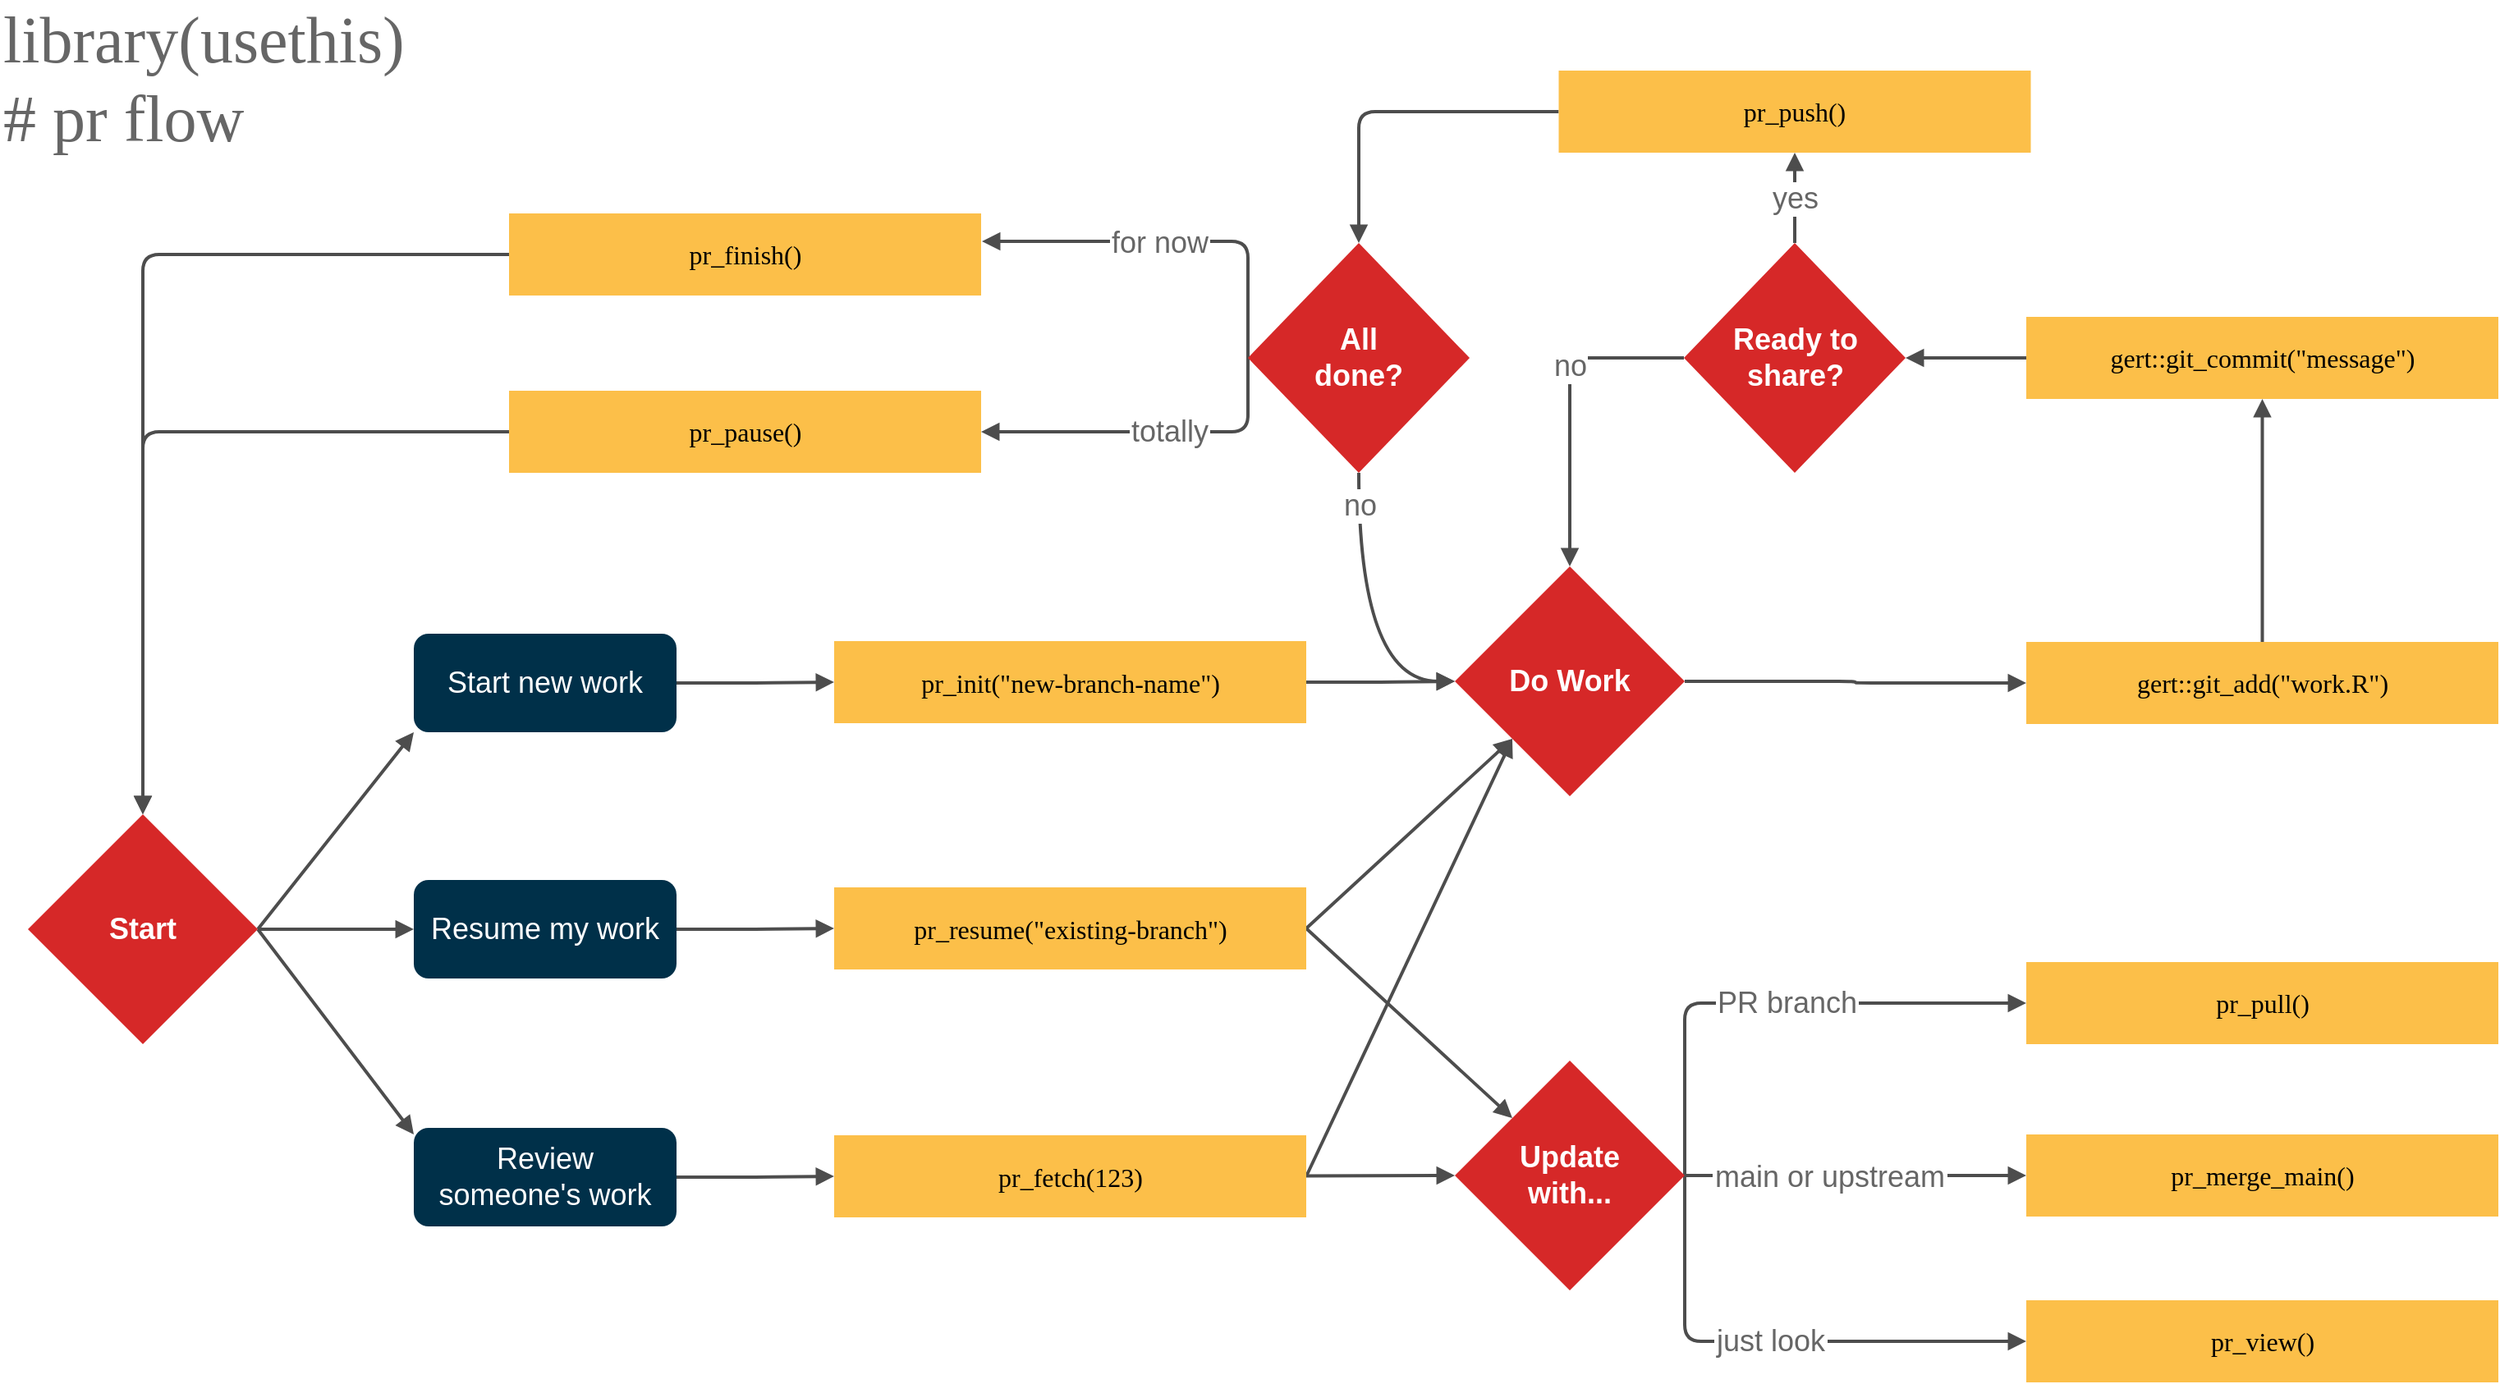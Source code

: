 <mxfile version="14.7.10" type="device"><diagram id="C5RBs43oDa-KdzZeNtuy" name="Page-1"><mxGraphModel dx="1661" dy="1473" grid="1" gridSize="18" guides="1" tooltips="1" connect="1" arrows="1" fold="1" page="1" pageScale="1" pageWidth="1600" pageHeight="900" math="0" shadow="0"><root><mxCell id="WIyWlLk6GJQsqaUBKTNV-0"/><mxCell id="WIyWlLk6GJQsqaUBKTNV-1" parent="WIyWlLk6GJQsqaUBKTNV-0"/><mxCell id="kXnddVu0CnXyLoXX3xA2-21" style="rounded=1;sketch=0;orthogonalLoop=1;jettySize=auto;html=1;entryX=0;entryY=1;entryDx=0;entryDy=0;fontFamily=Helvetica;fontSize=18;fontColor=#FFFFFF;strokeColor=#4D4D4D;strokeWidth=2;endArrow=block;endFill=1;exitX=1;exitY=0.5;exitDx=0;exitDy=0;" edge="1" parent="WIyWlLk6GJQsqaUBKTNV-1" source="kXnddVu0CnXyLoXX3xA2-0" target="kXnddVu0CnXyLoXX3xA2-2"><mxGeometry relative="1" as="geometry"/></mxCell><mxCell id="kXnddVu0CnXyLoXX3xA2-24" style="edgeStyle=orthogonalEdgeStyle;curved=0;sketch=0;orthogonalLoop=1;jettySize=auto;html=1;entryX=0;entryY=0.5;entryDx=0;entryDy=0;fontSize=18;fontColor=#FFFFFF;endArrow=block;endFill=1;strokeColor=#4D4D4D;strokeWidth=2;" edge="1" parent="WIyWlLk6GJQsqaUBKTNV-1" source="kXnddVu0CnXyLoXX3xA2-0" target="kXnddVu0CnXyLoXX3xA2-3"><mxGeometry relative="1" as="geometry"/></mxCell><mxCell id="kXnddVu0CnXyLoXX3xA2-25" style="sketch=0;orthogonalLoop=1;jettySize=auto;html=1;fontSize=18;fontColor=#FFFFFF;endArrow=block;endFill=1;strokeColor=#4D4D4D;strokeWidth=2;exitX=1;exitY=0.5;exitDx=0;exitDy=0;" edge="1" parent="WIyWlLk6GJQsqaUBKTNV-1" source="kXnddVu0CnXyLoXX3xA2-0"><mxGeometry relative="1" as="geometry"><mxPoint x="289" y="720" as="targetPoint"/></mxGeometry></mxCell><object label="Start" type="start" key="start" id="kXnddVu0CnXyLoXX3xA2-0"><mxCell style="rhombus;whiteSpace=wrap;html=1;rounded=0;sketch=0;strokeColor=none;fillColor=#D62828;fontSize=18;fontStyle=1;fontColor=#FFFFFF;" vertex="1" parent="WIyWlLk6GJQsqaUBKTNV-1"><mxGeometry x="54" y="525" width="140" height="140" as="geometry"/></mxCell></object><mxCell id="kXnddVu0CnXyLoXX3xA2-28" style="edgeStyle=orthogonalEdgeStyle;curved=0;sketch=0;orthogonalLoop=1;jettySize=auto;html=1;entryX=0;entryY=0.5;entryDx=0;entryDy=0;fontSize=18;fontColor=#FFFFFF;endArrow=block;endFill=1;strokeColor=#4D4D4D;strokeWidth=2;" edge="1" parent="WIyWlLk6GJQsqaUBKTNV-1" source="kXnddVu0CnXyLoXX3xA2-2" target="kXnddVu0CnXyLoXX3xA2-6"><mxGeometry relative="1" as="geometry"/></mxCell><object label="Start new work" type="decision" key="start-new-work" id="kXnddVu0CnXyLoXX3xA2-2"><mxCell style="rounded=1;whiteSpace=wrap;html=1;sketch=0;strokeColor=none;fillColor=#003049;fontFamily=Helvetica;fontColor=#FFFFFF;fontStyle=0;fontSize=18;spacingLeft=5;spacingRight=5;" vertex="1" parent="WIyWlLk6GJQsqaUBKTNV-1"><mxGeometry x="289" y="415" width="160" height="60" as="geometry"/></mxCell></object><mxCell id="kXnddVu0CnXyLoXX3xA2-27" style="edgeStyle=orthogonalEdgeStyle;curved=0;sketch=0;orthogonalLoop=1;jettySize=auto;html=1;entryX=0;entryY=0.5;entryDx=0;entryDy=0;fontSize=18;fontColor=#FFFFFF;endArrow=block;endFill=1;strokeColor=#4D4D4D;strokeWidth=2;" edge="1" parent="WIyWlLk6GJQsqaUBKTNV-1" source="kXnddVu0CnXyLoXX3xA2-3" target="kXnddVu0CnXyLoXX3xA2-5"><mxGeometry relative="1" as="geometry"/></mxCell><object label="Resume my work" key="resume-my-work" id="kXnddVu0CnXyLoXX3xA2-3"><mxCell style="rounded=1;whiteSpace=wrap;html=1;sketch=0;fontSize=18;fontColor=#FFFFFF;fontStyle=0;strokeColor=none;fillColor=#003049;spacingLeft=5;spacingRight=5;" vertex="1" parent="WIyWlLk6GJQsqaUBKTNV-1"><mxGeometry x="289" y="565" width="160" height="60" as="geometry"/></mxCell></object><mxCell id="kXnddVu0CnXyLoXX3xA2-26" style="edgeStyle=orthogonalEdgeStyle;curved=0;sketch=0;orthogonalLoop=1;jettySize=auto;html=1;entryX=0;entryY=0.5;entryDx=0;entryDy=0;fontSize=18;fontColor=#FFFFFF;endArrow=block;endFill=1;strokeColor=#4D4D4D;strokeWidth=2;" edge="1" parent="WIyWlLk6GJQsqaUBKTNV-1" source="kXnddVu0CnXyLoXX3xA2-4" target="kXnddVu0CnXyLoXX3xA2-7"><mxGeometry relative="1" as="geometry"/></mxCell><object label="Review someone's work" key="review-others-work" id="kXnddVu0CnXyLoXX3xA2-4"><mxCell style="rounded=1;whiteSpace=wrap;html=1;sketch=0;fontSize=18;fontColor=#FFFFFF;fontStyle=0;strokeColor=none;fillColor=#003049;perimeterSpacing=0;spacingLeft=5;spacingRight=5;" vertex="1" parent="WIyWlLk6GJQsqaUBKTNV-1"><mxGeometry x="289" y="716" width="160" height="60" as="geometry"/></mxCell></object><mxCell id="kXnddVu0CnXyLoXX3xA2-36" style="sketch=0;orthogonalLoop=1;jettySize=auto;html=1;entryX=0;entryY=1;entryDx=0;entryDy=0;fontSize=18;fontColor=#FFFFFF;endArrow=block;endFill=1;strokeColor=#4D4D4D;strokeWidth=2;exitX=1;exitY=0.5;exitDx=0;exitDy=0;" edge="1" parent="WIyWlLk6GJQsqaUBKTNV-1" source="kXnddVu0CnXyLoXX3xA2-5" target="kXnddVu0CnXyLoXX3xA2-17"><mxGeometry relative="1" as="geometry"/></mxCell><mxCell id="kXnddVu0CnXyLoXX3xA2-37" style="sketch=0;orthogonalLoop=1;jettySize=auto;html=1;entryX=0;entryY=0;entryDx=0;entryDy=0;fontSize=18;fontColor=#FFFFFF;endArrow=block;endFill=1;strokeColor=#4D4D4D;strokeWidth=2;exitX=1;exitY=0.5;exitDx=0;exitDy=0;" edge="1" parent="WIyWlLk6GJQsqaUBKTNV-1" source="kXnddVu0CnXyLoXX3xA2-5" target="kXnddVu0CnXyLoXX3xA2-18"><mxGeometry relative="1" as="geometry"/></mxCell><object label="pr_resume(&quot;existing-branch&quot;)" key="pr-resume" id="kXnddVu0CnXyLoXX3xA2-5"><mxCell style="rounded=0;whiteSpace=wrap;html=1;sketch=0;fontFamily=Source Code Pro;fontSource=https%3A%2F%2Ffonts.googleapis.com%2Fcss%3Ffamily%3DSource%2BCode%2BPro;fontSize=16;strokeColor=none;fillColor=#fcbf49;" vertex="1" parent="WIyWlLk6GJQsqaUBKTNV-1"><mxGeometry x="545" y="569.5" width="287.5" height="50" as="geometry"/></mxCell></object><mxCell id="kXnddVu0CnXyLoXX3xA2-29" style="edgeStyle=orthogonalEdgeStyle;curved=0;sketch=0;orthogonalLoop=1;jettySize=auto;html=1;entryX=0;entryY=0.5;entryDx=0;entryDy=0;fontSize=18;fontColor=#FFFFFF;endArrow=block;endFill=1;strokeColor=#4D4D4D;strokeWidth=2;" edge="1" parent="WIyWlLk6GJQsqaUBKTNV-1" source="kXnddVu0CnXyLoXX3xA2-6" target="kXnddVu0CnXyLoXX3xA2-17"><mxGeometry relative="1" as="geometry"/></mxCell><object label="pr_init(&quot;new-branch-name&quot;)" key="pr-init" id="kXnddVu0CnXyLoXX3xA2-6"><mxCell style="rounded=0;whiteSpace=wrap;html=1;sketch=0;fontFamily=Source Code Pro;fontSource=https%3A%2F%2Ffonts.googleapis.com%2Fcss%3Ffamily%3DSource%2BCode%2BPro;fontSize=16;strokeColor=none;fillColor=#fcbf49;" vertex="1" parent="WIyWlLk6GJQsqaUBKTNV-1"><mxGeometry x="545" y="419.5" width="287.5" height="50" as="geometry"/></mxCell></object><mxCell id="kXnddVu0CnXyLoXX3xA2-38" style="edgeStyle=none;sketch=0;orthogonalLoop=1;jettySize=auto;html=1;entryX=0;entryY=0.5;entryDx=0;entryDy=0;fontSize=18;fontColor=#FFFFFF;endArrow=block;endFill=1;strokeColor=#4D4D4D;strokeWidth=2;" edge="1" parent="WIyWlLk6GJQsqaUBKTNV-1" source="kXnddVu0CnXyLoXX3xA2-7" target="kXnddVu0CnXyLoXX3xA2-18"><mxGeometry relative="1" as="geometry"/></mxCell><mxCell id="kXnddVu0CnXyLoXX3xA2-39" style="edgeStyle=none;sketch=0;orthogonalLoop=1;jettySize=auto;html=1;fontSize=18;fontColor=#FFFFFF;endArrow=block;endFill=1;strokeColor=#4D4D4D;strokeWidth=2;exitX=1;exitY=0.5;exitDx=0;exitDy=0;entryX=0;entryY=1;entryDx=0;entryDy=0;" edge="1" parent="WIyWlLk6GJQsqaUBKTNV-1" source="kXnddVu0CnXyLoXX3xA2-7" target="kXnddVu0CnXyLoXX3xA2-17"><mxGeometry relative="1" as="geometry"><mxPoint x="864" y="746" as="sourcePoint"/></mxGeometry></mxCell><object label="pr_fetch(123)" key="pr-fetch" id="kXnddVu0CnXyLoXX3xA2-7"><mxCell style="rounded=0;whiteSpace=wrap;html=1;sketch=0;fontFamily=Source Code Pro;fontSource=https%3A%2F%2Ffonts.googleapis.com%2Fcss%3Ffamily%3DSource%2BCode%2BPro;fontSize=16;strokeColor=none;fillColor=#fcbf49;" vertex="1" parent="WIyWlLk6GJQsqaUBKTNV-1"><mxGeometry x="545" y="720.5" width="287.5" height="50" as="geometry"/></mxCell></object><object label="&lt;div&gt;pr_pull()&lt;/div&gt;" key="pr-pull" id="kXnddVu0CnXyLoXX3xA2-8"><mxCell style="rounded=0;whiteSpace=wrap;html=1;sketch=0;fontFamily=Source Code Pro;fontSource=https%3A%2F%2Ffonts.googleapis.com%2Fcss%3Ffamily%3DSource%2BCode%2BPro;fontSize=16;strokeColor=none;fillColor=#fcbf49;" vertex="1" parent="WIyWlLk6GJQsqaUBKTNV-1"><mxGeometry x="1271" y="615" width="287.5" height="50" as="geometry"/></mxCell></object><object label="pr_merge_main()" key="pr-merge-main" id="kXnddVu0CnXyLoXX3xA2-9"><mxCell style="rounded=0;whiteSpace=wrap;html=1;sketch=0;fontFamily=Source Code Pro;fontSource=https%3A%2F%2Ffonts.googleapis.com%2Fcss%3Ffamily%3DSource%2BCode%2BPro;fontSize=16;strokeColor=none;fillColor=#fcbf49;" vertex="1" parent="WIyWlLk6GJQsqaUBKTNV-1"><mxGeometry x="1271" y="720" width="287.5" height="50" as="geometry"/></mxCell></object><object label="pr_view()" key="pr-view" id="kXnddVu0CnXyLoXX3xA2-10"><mxCell style="rounded=0;whiteSpace=wrap;html=1;sketch=0;fontFamily=Source Code Pro;fontSource=https%3A%2F%2Ffonts.googleapis.com%2Fcss%3Ffamily%3DSource%2BCode%2BPro;fontSize=16;strokeColor=none;fillColor=#fcbf49;" vertex="1" parent="WIyWlLk6GJQsqaUBKTNV-1"><mxGeometry x="1271" y="821" width="287.5" height="50" as="geometry"/></mxCell></object><mxCell id="kXnddVu0CnXyLoXX3xA2-31" style="edgeStyle=orthogonalEdgeStyle;curved=0;sketch=0;orthogonalLoop=1;jettySize=auto;html=1;entryX=0.5;entryY=1;entryDx=0;entryDy=0;fontSize=18;fontColor=#FFFFFF;endArrow=block;endFill=1;strokeColor=#4D4D4D;strokeWidth=2;" edge="1" parent="WIyWlLk6GJQsqaUBKTNV-1" source="kXnddVu0CnXyLoXX3xA2-11" target="kXnddVu0CnXyLoXX3xA2-12"><mxGeometry relative="1" as="geometry"/></mxCell><object label="gert::git_add(&quot;work.R&quot;)" key="gert-git-add" id="kXnddVu0CnXyLoXX3xA2-11"><mxCell style="rounded=0;whiteSpace=wrap;html=1;sketch=0;fontFamily=Source Code Pro;fontSource=https%3A%2F%2Ffonts.googleapis.com%2Fcss%3Ffamily%3DSource%2BCode%2BPro;fontSize=16;strokeColor=none;fillColor=#fcbf49;" vertex="1" parent="WIyWlLk6GJQsqaUBKTNV-1"><mxGeometry x="1271" y="420" width="287.5" height="50" as="geometry"/></mxCell></object><mxCell id="kXnddVu0CnXyLoXX3xA2-32" style="edgeStyle=orthogonalEdgeStyle;curved=0;sketch=0;orthogonalLoop=1;jettySize=auto;html=1;entryX=1;entryY=0.5;entryDx=0;entryDy=0;fontSize=18;fontColor=#FFFFFF;endArrow=block;endFill=1;strokeColor=#4D4D4D;strokeWidth=2;" edge="1" parent="WIyWlLk6GJQsqaUBKTNV-1" source="kXnddVu0CnXyLoXX3xA2-12" target="kXnddVu0CnXyLoXX3xA2-19"><mxGeometry relative="1" as="geometry"/></mxCell><object label="gert::git_commit(&quot;message&quot;)" key="gert-git-commit" id="kXnddVu0CnXyLoXX3xA2-12"><mxCell style="rounded=0;whiteSpace=wrap;html=1;sketch=0;fontFamily=Source Code Pro;fontSource=https%3A%2F%2Ffonts.googleapis.com%2Fcss%3Ffamily%3DSource%2BCode%2BPro;fontSize=16;strokeColor=none;fillColor=#fcbf49;" vertex="1" parent="WIyWlLk6GJQsqaUBKTNV-1"><mxGeometry x="1271" y="222" width="287.5" height="50" as="geometry"/></mxCell></object><mxCell id="kXnddVu0CnXyLoXX3xA2-46" style="edgeStyle=orthogonalEdgeStyle;sketch=0;orthogonalLoop=1;jettySize=auto;html=1;entryX=0.5;entryY=0;entryDx=0;entryDy=0;fontSize=18;fontColor=#FFFFFF;endArrow=block;endFill=1;strokeColor=#4D4D4D;strokeWidth=2;" edge="1" parent="WIyWlLk6GJQsqaUBKTNV-1" source="kXnddVu0CnXyLoXX3xA2-13" target="kXnddVu0CnXyLoXX3xA2-20"><mxGeometry relative="1" as="geometry"/></mxCell><object label="pr_push()" key="pr-push" id="kXnddVu0CnXyLoXX3xA2-13"><mxCell style="rounded=0;whiteSpace=wrap;html=1;sketch=0;fontFamily=Source Code Pro;fontSource=https%3A%2F%2Ffonts.googleapis.com%2Fcss%3Ffamily%3DSource%2BCode%2BPro;fontSize=16;strokeColor=none;fillColor=#fcbf49;" vertex="1" parent="WIyWlLk6GJQsqaUBKTNV-1"><mxGeometry x="986.25" y="72" width="287.5" height="50" as="geometry"/></mxCell></object><mxCell id="kXnddVu0CnXyLoXX3xA2-48" style="edgeStyle=orthogonalEdgeStyle;sketch=0;orthogonalLoop=1;jettySize=auto;html=1;fontSize=18;fontColor=#FFFFFF;endArrow=block;endFill=1;strokeColor=#4D4D4D;strokeWidth=2;" edge="1" parent="WIyWlLk6GJQsqaUBKTNV-1" source="kXnddVu0CnXyLoXX3xA2-14" target="kXnddVu0CnXyLoXX3xA2-0"><mxGeometry relative="1" as="geometry"/></mxCell><object label="pr_pause()" key="pr-pause" id="kXnddVu0CnXyLoXX3xA2-14"><mxCell style="rounded=0;whiteSpace=wrap;html=1;sketch=0;fontFamily=Source Code Pro;fontSource=https%3A%2F%2Ffonts.googleapis.com%2Fcss%3Ffamily%3DSource%2BCode%2BPro;fontSize=16;strokeColor=none;fillColor=#fcbf49;" vertex="1" parent="WIyWlLk6GJQsqaUBKTNV-1"><mxGeometry x="347" y="267" width="287.5" height="50" as="geometry"/></mxCell></object><mxCell id="kXnddVu0CnXyLoXX3xA2-47" style="edgeStyle=orthogonalEdgeStyle;sketch=0;orthogonalLoop=1;jettySize=auto;html=1;entryX=0.5;entryY=0;entryDx=0;entryDy=0;fontSize=18;fontColor=#FFFFFF;endArrow=block;endFill=1;strokeColor=#4D4D4D;strokeWidth=2;" edge="1" parent="WIyWlLk6GJQsqaUBKTNV-1" source="kXnddVu0CnXyLoXX3xA2-15" target="kXnddVu0CnXyLoXX3xA2-0"><mxGeometry relative="1" as="geometry"/></mxCell><object label="pr_finish()" key="pr-finish" id="kXnddVu0CnXyLoXX3xA2-15"><mxCell style="rounded=0;whiteSpace=wrap;html=1;sketch=0;fontFamily=Source Code Pro;fontSource=https%3A%2F%2Ffonts.googleapis.com%2Fcss%3Ffamily%3DSource%2BCode%2BPro;fontSize=16;strokeColor=none;fillColor=#fcbf49;" vertex="1" parent="WIyWlLk6GJQsqaUBKTNV-1"><mxGeometry x="347" y="159" width="287.5" height="50" as="geometry"/></mxCell></object><mxCell id="kXnddVu0CnXyLoXX3xA2-30" style="edgeStyle=orthogonalEdgeStyle;curved=0;sketch=0;orthogonalLoop=1;jettySize=auto;html=1;entryX=0;entryY=0.5;entryDx=0;entryDy=0;fontSize=18;fontColor=#FFFFFF;endArrow=block;endFill=1;strokeColor=#4D4D4D;strokeWidth=2;" edge="1" parent="WIyWlLk6GJQsqaUBKTNV-1" source="kXnddVu0CnXyLoXX3xA2-17" target="kXnddVu0CnXyLoXX3xA2-11"><mxGeometry relative="1" as="geometry"/></mxCell><object label="Do Work" key="do-work" id="kXnddVu0CnXyLoXX3xA2-17"><mxCell style="rhombus;whiteSpace=wrap;html=1;rounded=0;sketch=0;strokeColor=none;fillColor=#D62828;fontSize=18;fontStyle=1;fontColor=#FFFFFF;" vertex="1" parent="WIyWlLk6GJQsqaUBKTNV-1"><mxGeometry x="923" y="374" width="140" height="140" as="geometry"/></mxCell></object><mxCell id="kXnddVu0CnXyLoXX3xA2-40" style="edgeStyle=orthogonalEdgeStyle;sketch=0;orthogonalLoop=1;jettySize=auto;html=1;entryX=0;entryY=0.5;entryDx=0;entryDy=0;fontSize=18;fontColor=#FFFFFF;endArrow=block;endFill=1;strokeColor=#4D4D4D;strokeWidth=2;" edge="1" parent="WIyWlLk6GJQsqaUBKTNV-1" source="kXnddVu0CnXyLoXX3xA2-18" target="kXnddVu0CnXyLoXX3xA2-8"><mxGeometry relative="1" as="geometry"><Array as="points"><mxPoint x="1063" y="640"/></Array></mxGeometry></mxCell><mxCell id="kXnddVu0CnXyLoXX3xA2-51" value="&lt;div&gt;PR branch&lt;br&gt;&lt;/div&gt;" style="edgeLabel;html=1;align=left;verticalAlign=middle;resizable=0;points=[];fontSize=18;fontColor=#666666;labelBorderColor=#FFFFFF;" vertex="1" connectable="0" parent="kXnddVu0CnXyLoXX3xA2-40"><mxGeometry x="-0.06" y="-3" relative="1" as="geometry"><mxPoint x="-25" y="-3" as="offset"/></mxGeometry></mxCell><mxCell id="kXnddVu0CnXyLoXX3xA2-41" style="edgeStyle=orthogonalEdgeStyle;sketch=0;orthogonalLoop=1;jettySize=auto;html=1;entryX=0;entryY=0.5;entryDx=0;entryDy=0;fontSize=18;fontColor=#FFFFFF;endArrow=block;endFill=1;strokeColor=#4D4D4D;strokeWidth=2;" edge="1" parent="WIyWlLk6GJQsqaUBKTNV-1" source="kXnddVu0CnXyLoXX3xA2-18" target="kXnddVu0CnXyLoXX3xA2-9"><mxGeometry relative="1" as="geometry"/></mxCell><mxCell id="kXnddVu0CnXyLoXX3xA2-52" value="main or upstream" style="edgeLabel;html=1;align=center;verticalAlign=middle;resizable=0;points=[];fontSize=18;fontColor=#666666;labelBorderColor=#FFFFFF;" vertex="1" connectable="0" parent="kXnddVu0CnXyLoXX3xA2-41"><mxGeometry x="-0.266" y="-1" relative="1" as="geometry"><mxPoint x="11" as="offset"/></mxGeometry></mxCell><mxCell id="kXnddVu0CnXyLoXX3xA2-42" style="edgeStyle=orthogonalEdgeStyle;sketch=0;orthogonalLoop=1;jettySize=auto;html=1;entryX=0;entryY=0.5;entryDx=0;entryDy=0;fontSize=18;fontColor=#FFFFFF;endArrow=block;endFill=1;strokeColor=#4D4D4D;strokeWidth=2;" edge="1" parent="WIyWlLk6GJQsqaUBKTNV-1" source="kXnddVu0CnXyLoXX3xA2-18" target="kXnddVu0CnXyLoXX3xA2-10"><mxGeometry relative="1" as="geometry"><Array as="points"><mxPoint x="1063" y="846"/></Array></mxGeometry></mxCell><mxCell id="kXnddVu0CnXyLoXX3xA2-54" value="just look" style="edgeLabel;html=1;align=center;verticalAlign=middle;resizable=0;points=[];fontSize=18;fontColor=#666666;labelBorderColor=#FFFFFF;" vertex="1" connectable="0" parent="kXnddVu0CnXyLoXX3xA2-42"><mxGeometry x="-0.138" y="-2" relative="1" as="geometry"><mxPoint x="20" y="-2" as="offset"/></mxGeometry></mxCell><object label="&lt;div&gt;Update &lt;br&gt;&lt;/div&gt;&lt;div&gt;with...&lt;/div&gt;" key="update-with" id="kXnddVu0CnXyLoXX3xA2-18"><mxCell style="rhombus;whiteSpace=wrap;html=1;rounded=0;sketch=0;strokeColor=none;fillColor=#D62828;fontSize=18;fontStyle=1;fontColor=#FFFFFF;spacingLeft=5;spacingRight=5;" vertex="1" parent="WIyWlLk6GJQsqaUBKTNV-1"><mxGeometry x="923" y="675" width="140" height="140" as="geometry"/></mxCell></object><mxCell id="kXnddVu0CnXyLoXX3xA2-33" value="yes" style="edgeStyle=orthogonalEdgeStyle;curved=0;sketch=0;orthogonalLoop=1;jettySize=auto;html=1;entryX=0.5;entryY=1;entryDx=0;entryDy=0;fontSize=18;endArrow=block;endFill=1;strokeColor=#4D4D4D;strokeWidth=2;fontColor=#666666;" edge="1" parent="WIyWlLk6GJQsqaUBKTNV-1" source="kXnddVu0CnXyLoXX3xA2-19" target="kXnddVu0CnXyLoXX3xA2-13"><mxGeometry relative="1" as="geometry"/></mxCell><mxCell id="kXnddVu0CnXyLoXX3xA2-35" style="edgeStyle=orthogonalEdgeStyle;curved=0;sketch=0;orthogonalLoop=1;jettySize=auto;html=1;entryX=0.5;entryY=0;entryDx=0;entryDy=0;fontSize=18;fontColor=#FFFFFF;endArrow=block;endFill=1;strokeColor=#4D4D4D;strokeWidth=2;exitX=0;exitY=0.5;exitDx=0;exitDy=0;" edge="1" parent="WIyWlLk6GJQsqaUBKTNV-1" source="kXnddVu0CnXyLoXX3xA2-19" target="kXnddVu0CnXyLoXX3xA2-17"><mxGeometry relative="1" as="geometry"/></mxCell><mxCell id="kXnddVu0CnXyLoXX3xA2-49" value="no" style="edgeLabel;html=1;align=center;verticalAlign=middle;resizable=0;points=[];fontSize=18;fontColor=#666666;" vertex="1" connectable="0" parent="kXnddVu0CnXyLoXX3xA2-35"><mxGeometry x="-0.042" y="1" relative="1" as="geometry"><mxPoint x="-1" y="-20" as="offset"/></mxGeometry></mxCell><object label="Ready to share?" key="ready-to-share" id="kXnddVu0CnXyLoXX3xA2-19"><mxCell style="rhombus;whiteSpace=wrap;html=1;rounded=0;sketch=0;strokeColor=none;fillColor=#D62828;fontSize=18;fontStyle=1;fontColor=#FFFFFF;spacingLeft=5;spacingRight=5;" vertex="1" parent="WIyWlLk6GJQsqaUBKTNV-1"><mxGeometry x="1062.5" y="177" width="135" height="140" as="geometry"/></mxCell></object><mxCell id="kXnddVu0CnXyLoXX3xA2-43" style="edgeStyle=orthogonalEdgeStyle;sketch=0;orthogonalLoop=1;jettySize=auto;html=1;entryX=0;entryY=0.5;entryDx=0;entryDy=0;fontSize=18;fontColor=#FFFFFF;endArrow=block;endFill=1;strokeColor=#4D4D4D;strokeWidth=2;exitX=0.5;exitY=1;exitDx=0;exitDy=0;curved=1;" edge="1" parent="WIyWlLk6GJQsqaUBKTNV-1" source="kXnddVu0CnXyLoXX3xA2-20" target="kXnddVu0CnXyLoXX3xA2-17"><mxGeometry relative="1" as="geometry"/></mxCell><mxCell id="kXnddVu0CnXyLoXX3xA2-50" value="no" style="edgeLabel;html=1;align=center;verticalAlign=middle;resizable=0;points=[];fontSize=18;fontColor=#666666;" vertex="1" connectable="0" parent="kXnddVu0CnXyLoXX3xA2-43"><mxGeometry x="-0.48" y="2" relative="1" as="geometry"><mxPoint x="-2" y="-28" as="offset"/></mxGeometry></mxCell><mxCell id="kXnddVu0CnXyLoXX3xA2-44" style="edgeStyle=orthogonalEdgeStyle;sketch=0;orthogonalLoop=1;jettySize=auto;html=1;fontSize=18;fontColor=#FFFFFF;endArrow=block;endFill=1;strokeColor=#4D4D4D;strokeWidth=2;" edge="1" parent="WIyWlLk6GJQsqaUBKTNV-1" source="kXnddVu0CnXyLoXX3xA2-20"><mxGeometry relative="1" as="geometry"><mxPoint x="635" y="176" as="targetPoint"/><Array as="points"><mxPoint x="797" y="176"/></Array></mxGeometry></mxCell><mxCell id="kXnddVu0CnXyLoXX3xA2-55" value="for now" style="edgeLabel;html=1;align=right;verticalAlign=middle;resizable=0;points=[];fontSize=18;fontColor=#666666;labelBorderColor=#FFFFFF;spacing=2;" vertex="1" connectable="0" parent="kXnddVu0CnXyLoXX3xA2-44"><mxGeometry x="0.15" y="1" relative="1" as="geometry"><mxPoint x="40" as="offset"/></mxGeometry></mxCell><mxCell id="kXnddVu0CnXyLoXX3xA2-45" style="edgeStyle=orthogonalEdgeStyle;sketch=0;orthogonalLoop=1;jettySize=auto;html=1;entryX=1;entryY=0.5;entryDx=0;entryDy=0;fontSize=18;fontColor=#FFFFFF;endArrow=block;endFill=1;strokeColor=#4D4D4D;strokeWidth=2;exitX=0;exitY=0.5;exitDx=0;exitDy=0;" edge="1" parent="WIyWlLk6GJQsqaUBKTNV-1" source="kXnddVu0CnXyLoXX3xA2-20" target="kXnddVu0CnXyLoXX3xA2-14"><mxGeometry relative="1" as="geometry"><Array as="points"><mxPoint x="797" y="292"/></Array></mxGeometry></mxCell><mxCell id="kXnddVu0CnXyLoXX3xA2-57" value="totally" style="edgeLabel;html=1;align=right;verticalAlign=middle;resizable=0;points=[];fontSize=18;fontColor=#666666;labelBorderColor=#FFFFFF;spacing=2;" vertex="1" connectable="0" parent="kXnddVu0CnXyLoXX3xA2-45"><mxGeometry x="-0.055" y="4" relative="1" as="geometry"><mxPoint x="30" y="-4" as="offset"/></mxGeometry></mxCell><object label="&lt;div&gt;All &lt;br&gt;&lt;/div&gt;&lt;div&gt;done?&lt;/div&gt;" key="all-done" id="kXnddVu0CnXyLoXX3xA2-20"><mxCell style="rhombus;whiteSpace=wrap;html=1;rounded=0;sketch=0;strokeColor=none;fillColor=#D62828;fontSize=18;fontStyle=1;fontColor=#FFFFFF;spacingLeft=5;spacingRight=5;" vertex="1" parent="WIyWlLk6GJQsqaUBKTNV-1"><mxGeometry x="797" y="177" width="135" height="140" as="geometry"/></mxCell></object><mxCell id="kXnddVu0CnXyLoXX3xA2-60" value="&lt;div style=&quot;font-size: 40px;&quot;&gt;library(usethis)&lt;/div&gt;&lt;div style=&quot;font-size: 40px;&quot;&gt;# pr flow&lt;br style=&quot;font-size: 40px;&quot;&gt;&lt;/div&gt;" style="text;html=1;strokeColor=none;fillColor=none;align=left;verticalAlign=middle;whiteSpace=wrap;rounded=0;sketch=0;fontSize=40;fontColor=#666666;fontFamily=Source Code Pro;fontSource=https%3A%2F%2Ffonts.googleapis.com%2Fcss%3Ffamily%3DSource%2BCode%2BPro;" vertex="1" parent="WIyWlLk6GJQsqaUBKTNV-1"><mxGeometry x="37" y="32" width="395" height="90" as="geometry"/></mxCell></root></mxGraphModel></diagram></mxfile>